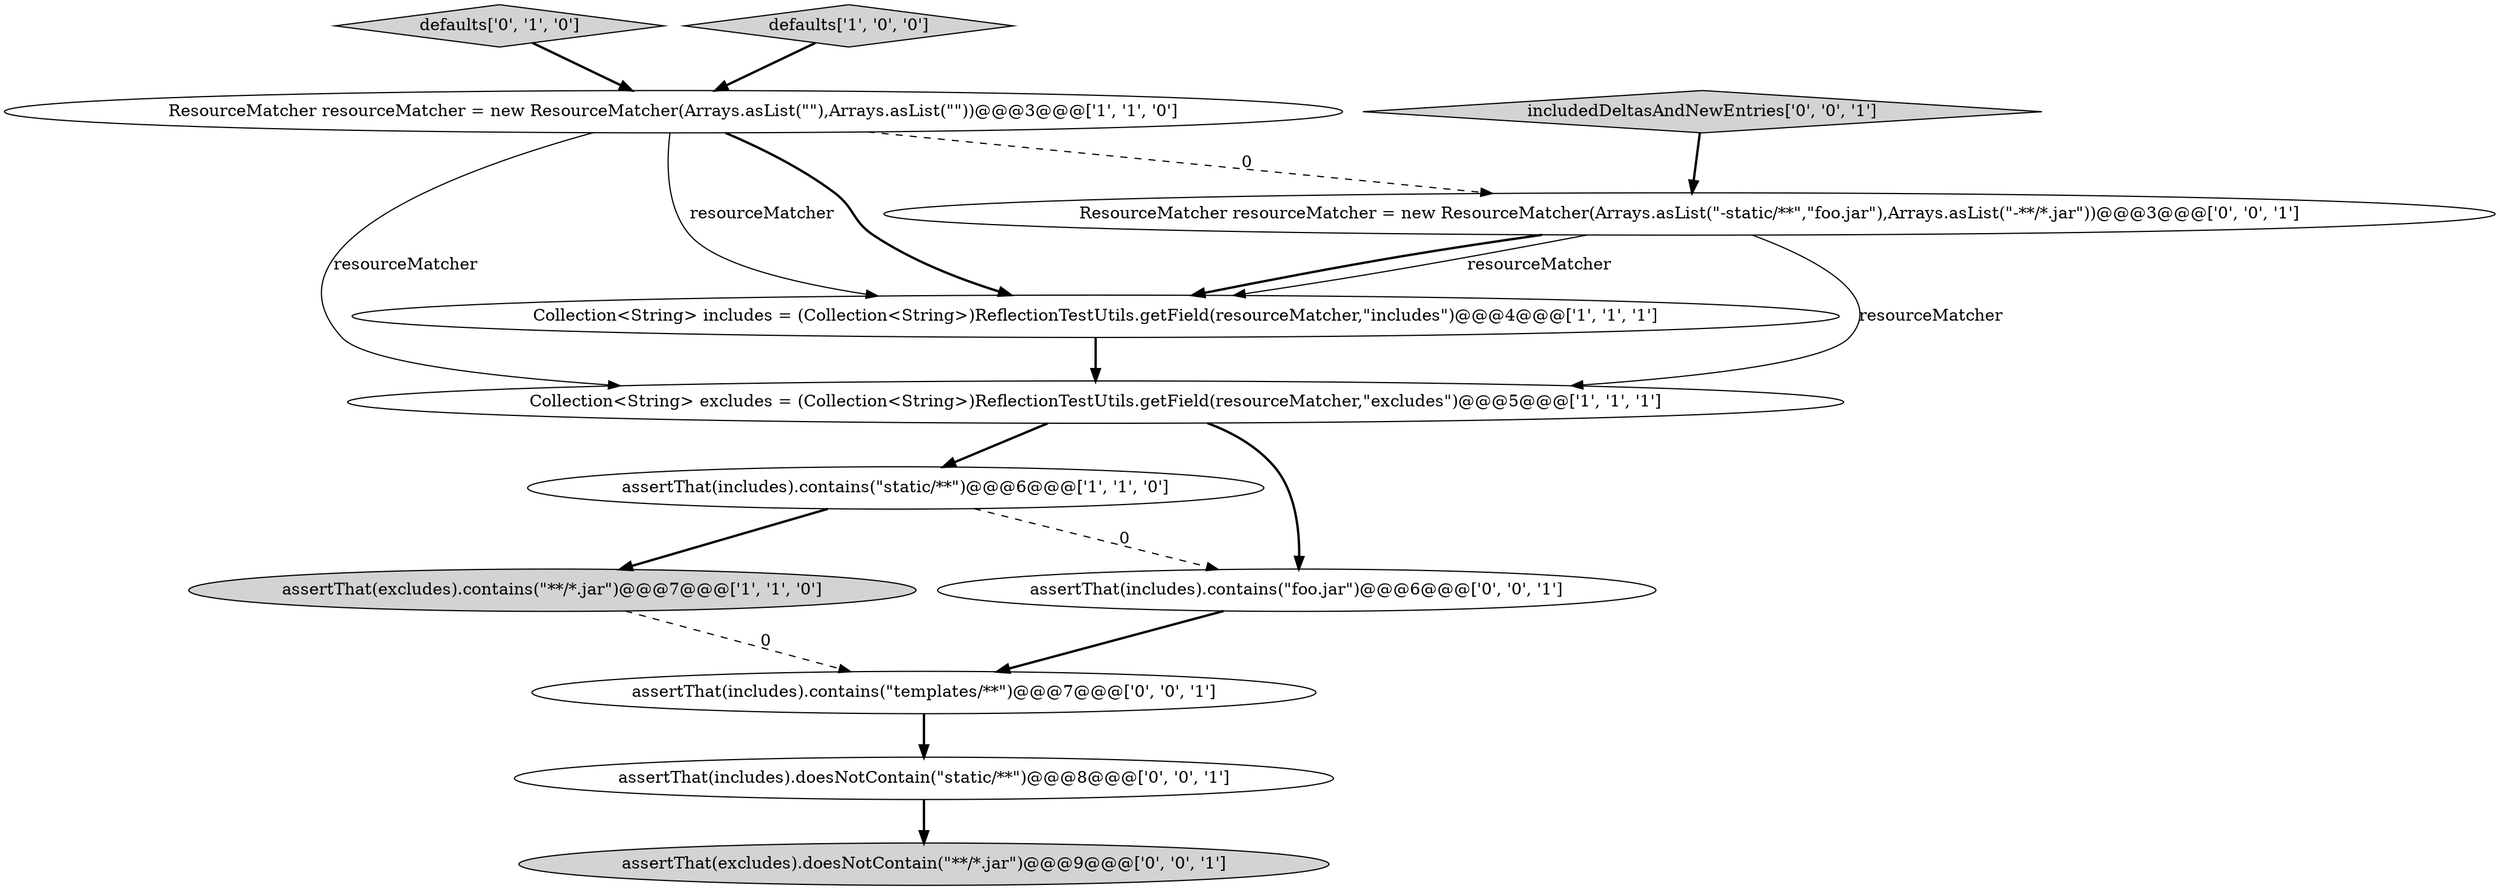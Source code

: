 digraph {
9 [style = filled, label = "assertThat(includes).doesNotContain(\"static/**\")@@@8@@@['0', '0', '1']", fillcolor = white, shape = ellipse image = "AAA0AAABBB3BBB"];
10 [style = filled, label = "assertThat(includes).contains(\"templates/**\")@@@7@@@['0', '0', '1']", fillcolor = white, shape = ellipse image = "AAA0AAABBB3BBB"];
2 [style = filled, label = "assertThat(excludes).contains(\"**/*.jar\")@@@7@@@['1', '1', '0']", fillcolor = lightgray, shape = ellipse image = "AAA0AAABBB1BBB"];
3 [style = filled, label = "ResourceMatcher resourceMatcher = new ResourceMatcher(Arrays.asList(\"\"),Arrays.asList(\"\"))@@@3@@@['1', '1', '0']", fillcolor = white, shape = ellipse image = "AAA0AAABBB1BBB"];
5 [style = filled, label = "assertThat(includes).contains(\"static/**\")@@@6@@@['1', '1', '0']", fillcolor = white, shape = ellipse image = "AAA0AAABBB1BBB"];
0 [style = filled, label = "Collection<String> includes = (Collection<String>)ReflectionTestUtils.getField(resourceMatcher,\"includes\")@@@4@@@['1', '1', '1']", fillcolor = white, shape = ellipse image = "AAA0AAABBB1BBB"];
12 [style = filled, label = "includedDeltasAndNewEntries['0', '0', '1']", fillcolor = lightgray, shape = diamond image = "AAA0AAABBB3BBB"];
8 [style = filled, label = "assertThat(includes).contains(\"foo.jar\")@@@6@@@['0', '0', '1']", fillcolor = white, shape = ellipse image = "AAA0AAABBB3BBB"];
6 [style = filled, label = "defaults['0', '1', '0']", fillcolor = lightgray, shape = diamond image = "AAA0AAABBB2BBB"];
11 [style = filled, label = "assertThat(excludes).doesNotContain(\"**/*.jar\")@@@9@@@['0', '0', '1']", fillcolor = lightgray, shape = ellipse image = "AAA0AAABBB3BBB"];
7 [style = filled, label = "ResourceMatcher resourceMatcher = new ResourceMatcher(Arrays.asList(\"-static/**\",\"foo.jar\"),Arrays.asList(\"-**/*.jar\"))@@@3@@@['0', '0', '1']", fillcolor = white, shape = ellipse image = "AAA0AAABBB3BBB"];
4 [style = filled, label = "Collection<String> excludes = (Collection<String>)ReflectionTestUtils.getField(resourceMatcher,\"excludes\")@@@5@@@['1', '1', '1']", fillcolor = white, shape = ellipse image = "AAA0AAABBB1BBB"];
1 [style = filled, label = "defaults['1', '0', '0']", fillcolor = lightgray, shape = diamond image = "AAA0AAABBB1BBB"];
3->0 [style = solid, label="resourceMatcher"];
1->3 [style = bold, label=""];
5->8 [style = dashed, label="0"];
6->3 [style = bold, label=""];
4->8 [style = bold, label=""];
8->10 [style = bold, label=""];
5->2 [style = bold, label=""];
10->9 [style = bold, label=""];
7->0 [style = bold, label=""];
3->4 [style = solid, label="resourceMatcher"];
9->11 [style = bold, label=""];
7->4 [style = solid, label="resourceMatcher"];
0->4 [style = bold, label=""];
3->7 [style = dashed, label="0"];
4->5 [style = bold, label=""];
7->0 [style = solid, label="resourceMatcher"];
12->7 [style = bold, label=""];
3->0 [style = bold, label=""];
2->10 [style = dashed, label="0"];
}
